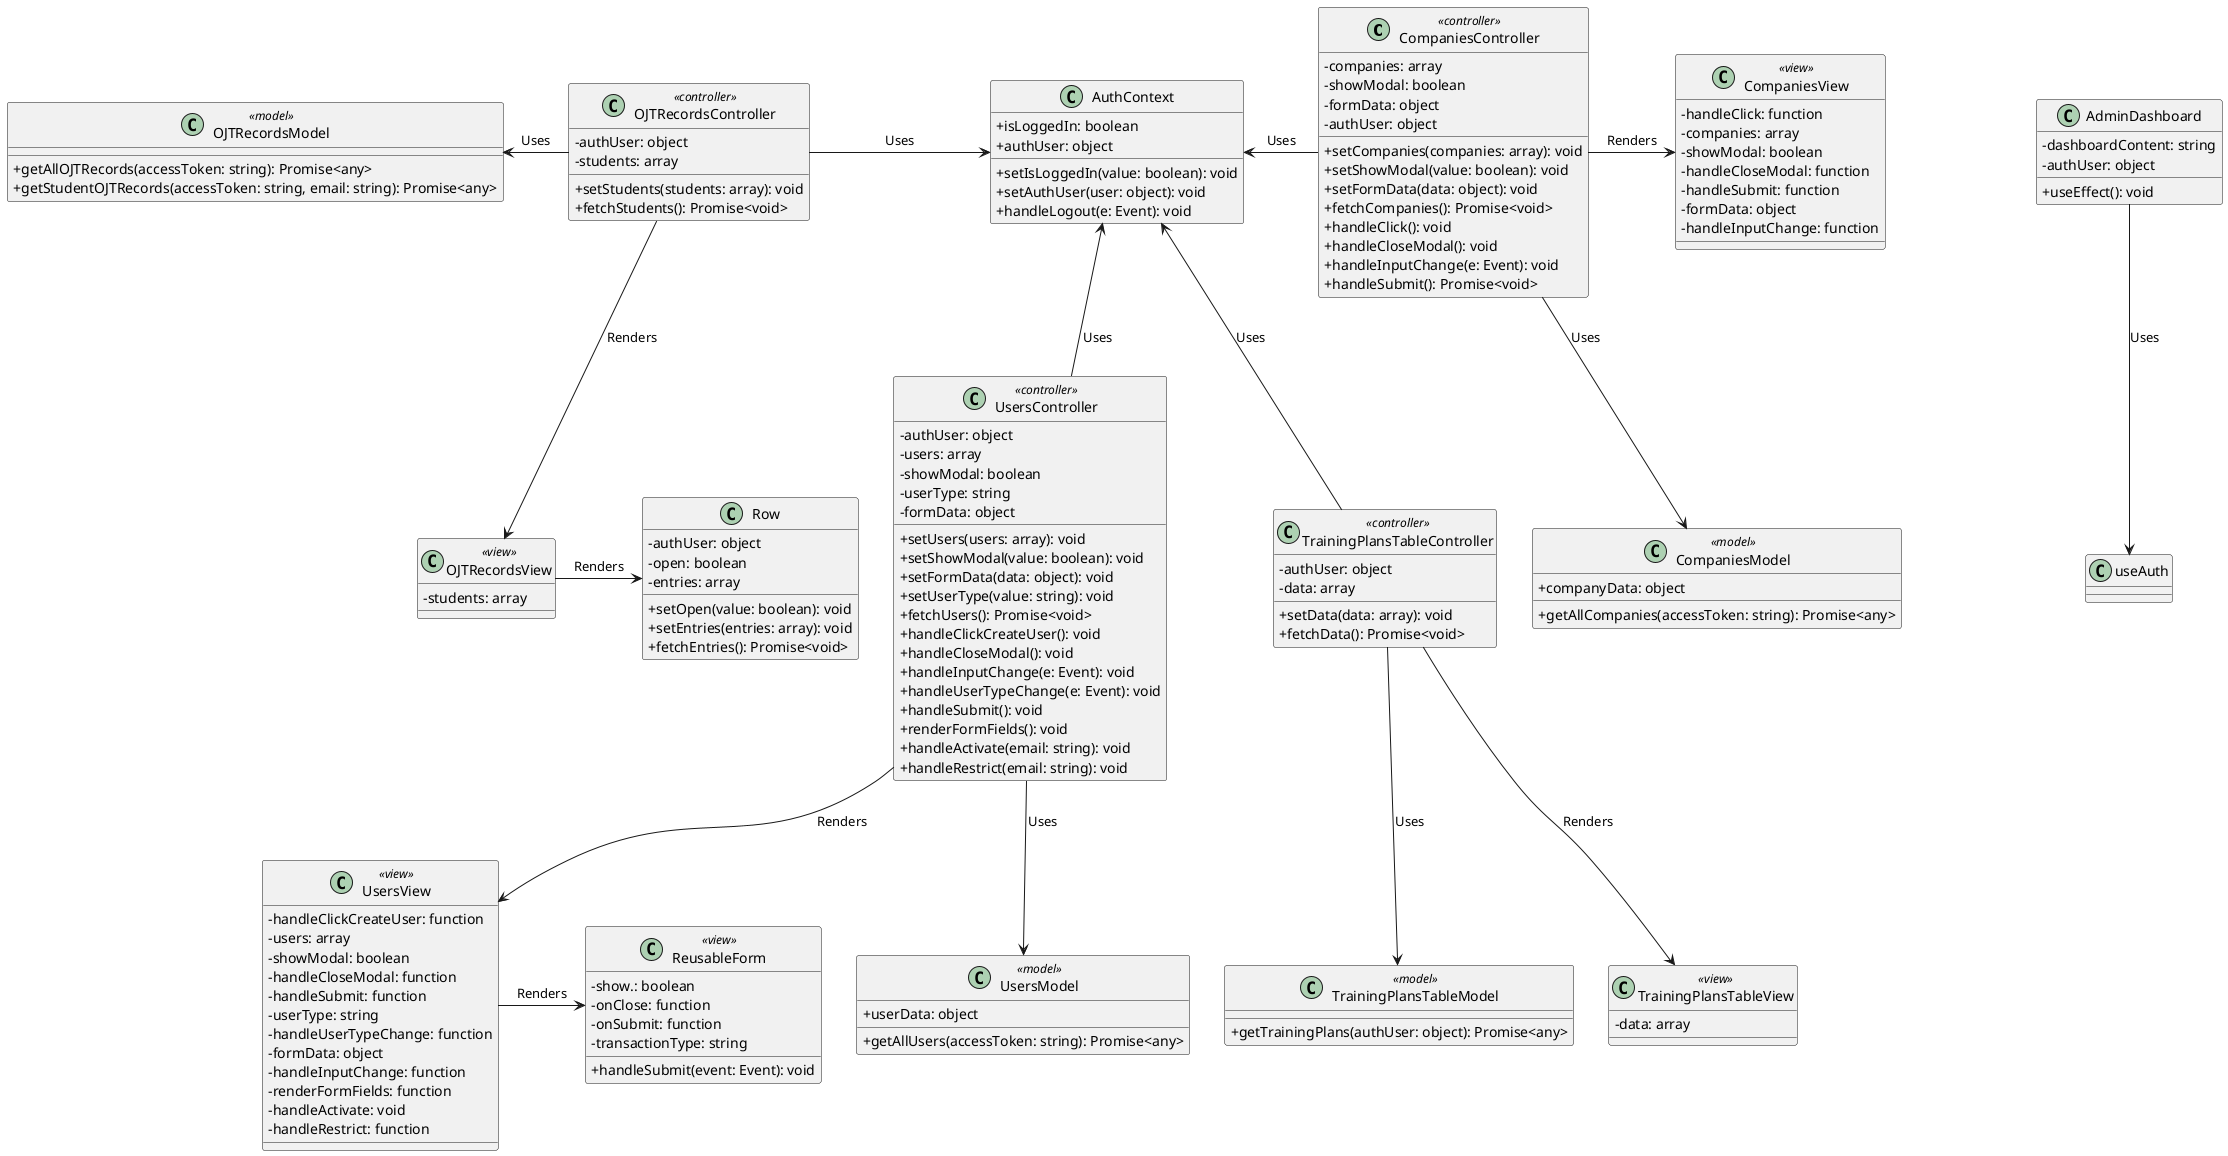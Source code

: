 @startuml admin_components
skinparam classAttributeIconSize 0

class CompaniesController <<controller>> {
  - companies: array
  - showModal: boolean
  - formData: object
  - authUser: object
  + setCompanies(companies: array): void
  + setShowModal(value: boolean): void
  + setFormData(data: object): void
  + fetchCompanies(): Promise<void>
  + handleClick(): void
  + handleCloseModal(): void
  + handleInputChange(e: Event): void
  + handleSubmit(): Promise<void>
}

class CompaniesView <<view>> {
  - handleClick: function
  - companies: array
  - showModal: boolean
  - handleCloseModal: function
  - handleSubmit: function
  - formData: object
  - handleInputChange: function
}

class AuthContext {
  + isLoggedIn: boolean
  + authUser: object
  + setIsLoggedIn(value: boolean): void
  + setAuthUser(user: object): void
  + handleLogout(e: Event): void
}

class CompaniesModel <<model>> {
  + companyData: object
  + getAllCompanies(accessToken: string): Promise<any>
}

CompaniesController -right-> CompaniesView: Renders
CompaniesController -down-> CompaniesModel: Uses
CompaniesController -left-> AuthContext: Uses


class OJTRecordsController <<controller>> {
  - authUser: object
  - students: array
  + setStudents(students: array): void
  + fetchStudents(): Promise<void>
}

class OJTRecordsModel <<model>> {
  + getAllOJTRecords(accessToken: string): Promise<any>
  + getStudentOJTRecords(accessToken: string, email: string): Promise<any>
}


class OJTRecordsView <<view>> {
  - students: array
}

class Row {
  - authUser: object
  - open: boolean
  - entries: array
  + setOpen(value: boolean): void
  + setEntries(entries: array): void
  + fetchEntries(): Promise<void>
}

OJTRecordsController -right-> AuthContext: Uses
OJTRecordsController -left-> OJTRecordsModel: Uses
OJTRecordsController -down-> OJTRecordsView: Renders
OJTRecordsView -right-> Row: Renders


class UsersController <<controller>> {
  - authUser: object
  - users: array
  - showModal: boolean
  - userType: string
  - formData: object
  + setUsers(users: array): void
  + setShowModal(value: boolean): void
  + setFormData(data: object): void
  + setUserType(value: string): void
  + fetchUsers(): Promise<void>
  + handleClickCreateUser(): void
  + handleCloseModal(): void
  + handleInputChange(e: Event): void
  + handleUserTypeChange(e: Event): void
  + handleSubmit(): void
  + renderFormFields(): void
  + handleActivate(email: string): void
  + handleRestrict(email: string): void
}

class UsersModel <<model>> {
  + userData: object
  + getAllUsers(accessToken: string): Promise<any>
}

class UsersView <<view>> {
  - handleClickCreateUser: function
  - users: array
  - showModal: boolean
  - handleCloseModal: function
  - handleSubmit: function
  - userType: string
  - handleUserTypeChange: function
  - formData: object
  - handleInputChange: function
  - renderFormFields: function
  - handleActivate: void
  - handleRestrict: function
}

class ReusableForm <<view>> {
  - show.: boolean
  - onClose: function
  - onSubmit: function
  - transactionType: string
  + handleSubmit(event: Event): void
}

UsersController -up-> AuthContext: Uses
UsersController -down-> UsersModel: Uses
UsersController -down-> UsersView: Renders
UsersView -right-> ReusableForm: Renders


class TrainingPlansTableController <<controller>> {
  - authUser: object
  - data: array
  + setData(data: array): void
  + fetchData(): Promise<void>
}

class TrainingPlansTableModel <<model>> {
  + getTrainingPlans(authUser: object): Promise<any>
}

class TrainingPlansTableView <<view>> {
  - data: array
}

TrainingPlansTableController -up-> AuthContext: Uses
TrainingPlansTableController -down-> TrainingPlansTableModel: Uses
TrainingPlansTableController -down-> TrainingPlansTableView: Renders

class AdminDashboard {
  - dashboardContent: string
  - authUser: object
  + useEffect(): void
}

AdminDashboard -down-> useAuth: Uses

@enduml
